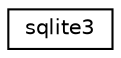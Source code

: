 digraph "Graphical Class Hierarchy"
{
 // LATEX_PDF_SIZE
  edge [fontname="Helvetica",fontsize="10",labelfontname="Helvetica",labelfontsize="10"];
  node [fontname="Helvetica",fontsize="10",shape=record];
  rankdir="LR";
  Node0 [label="sqlite3",height=0.2,width=0.4,color="black", fillcolor="white", style="filled",URL="$structsqlite3.html",tooltip=" "];
}
